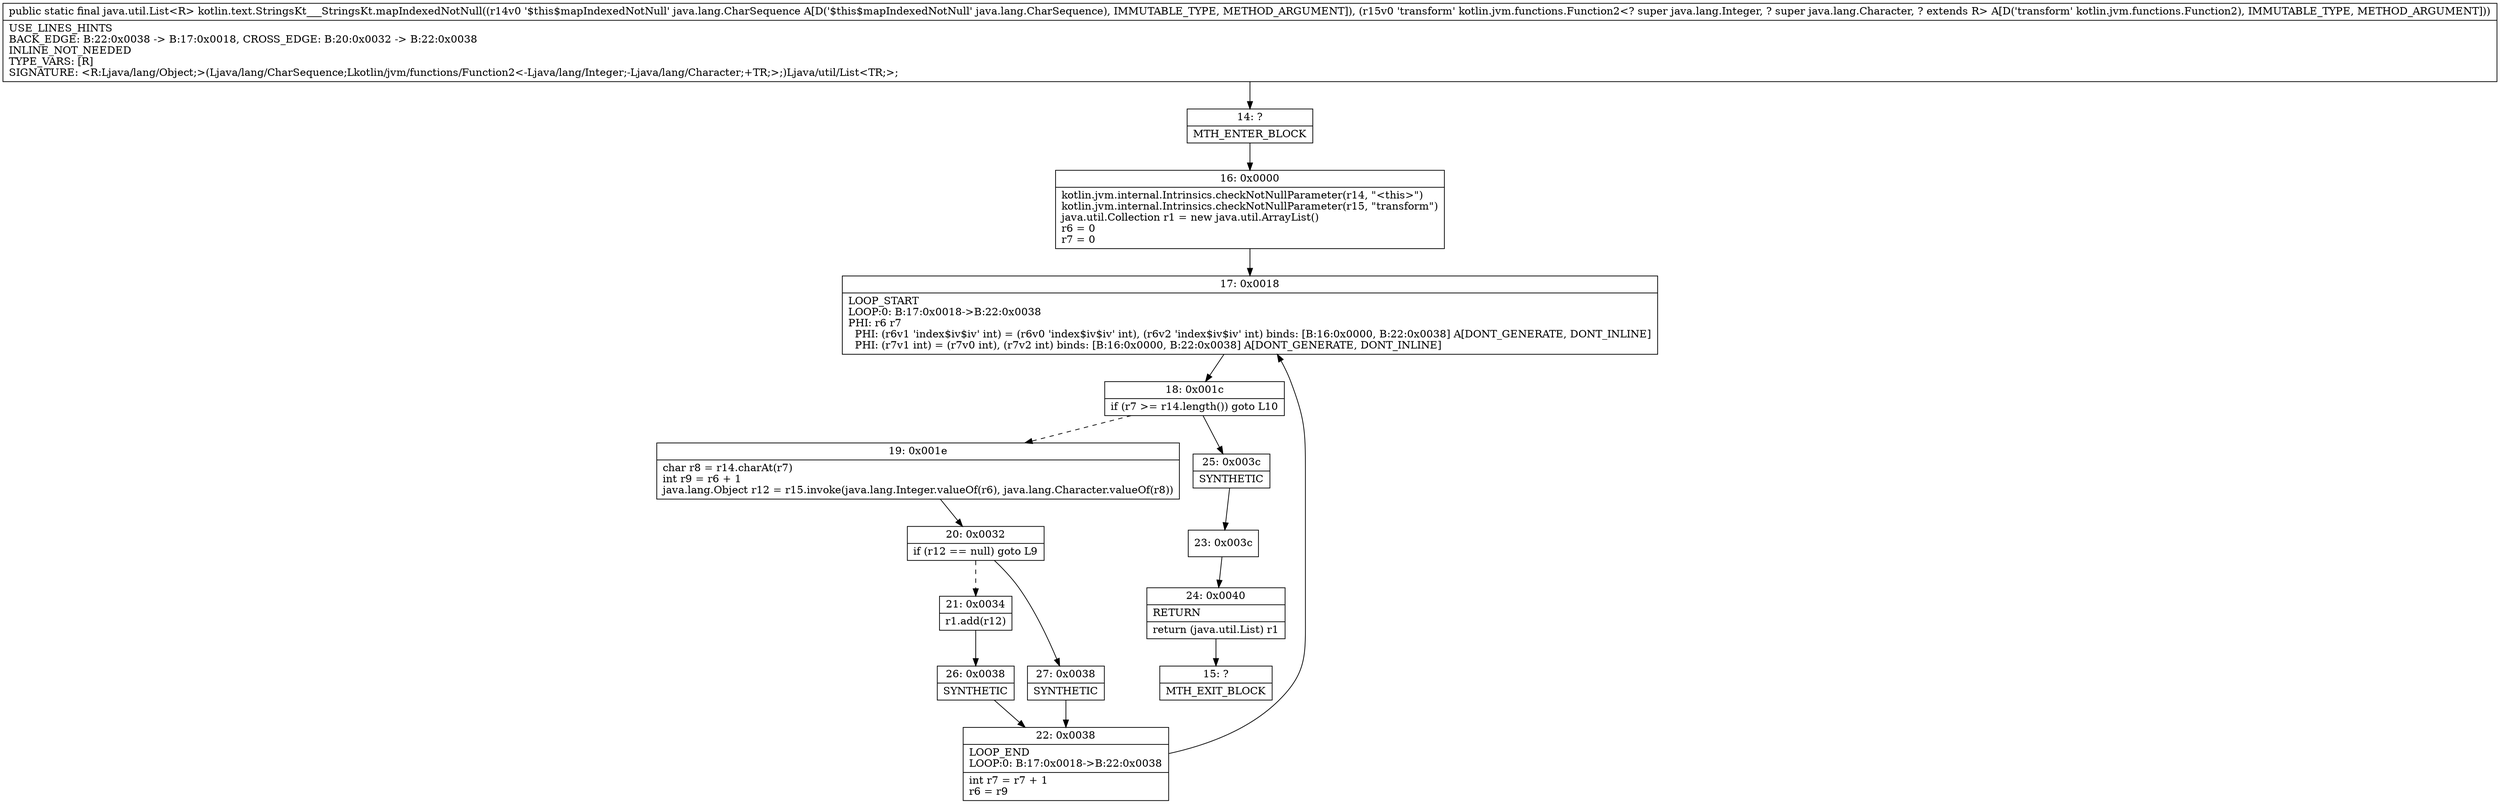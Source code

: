 digraph "CFG forkotlin.text.StringsKt___StringsKt.mapIndexedNotNull(Ljava\/lang\/CharSequence;Lkotlin\/jvm\/functions\/Function2;)Ljava\/util\/List;" {
Node_14 [shape=record,label="{14\:\ ?|MTH_ENTER_BLOCK\l}"];
Node_16 [shape=record,label="{16\:\ 0x0000|kotlin.jvm.internal.Intrinsics.checkNotNullParameter(r14, \"\<this\>\")\lkotlin.jvm.internal.Intrinsics.checkNotNullParameter(r15, \"transform\")\ljava.util.Collection r1 = new java.util.ArrayList()\lr6 = 0\lr7 = 0\l}"];
Node_17 [shape=record,label="{17\:\ 0x0018|LOOP_START\lLOOP:0: B:17:0x0018\-\>B:22:0x0038\lPHI: r6 r7 \l  PHI: (r6v1 'index$iv$iv' int) = (r6v0 'index$iv$iv' int), (r6v2 'index$iv$iv' int) binds: [B:16:0x0000, B:22:0x0038] A[DONT_GENERATE, DONT_INLINE]\l  PHI: (r7v1 int) = (r7v0 int), (r7v2 int) binds: [B:16:0x0000, B:22:0x0038] A[DONT_GENERATE, DONT_INLINE]\l}"];
Node_18 [shape=record,label="{18\:\ 0x001c|if (r7 \>= r14.length()) goto L10\l}"];
Node_19 [shape=record,label="{19\:\ 0x001e|char r8 = r14.charAt(r7)\lint r9 = r6 + 1\ljava.lang.Object r12 = r15.invoke(java.lang.Integer.valueOf(r6), java.lang.Character.valueOf(r8))\l}"];
Node_20 [shape=record,label="{20\:\ 0x0032|if (r12 == null) goto L9\l}"];
Node_21 [shape=record,label="{21\:\ 0x0034|r1.add(r12)\l}"];
Node_26 [shape=record,label="{26\:\ 0x0038|SYNTHETIC\l}"];
Node_22 [shape=record,label="{22\:\ 0x0038|LOOP_END\lLOOP:0: B:17:0x0018\-\>B:22:0x0038\l|int r7 = r7 + 1\lr6 = r9\l}"];
Node_27 [shape=record,label="{27\:\ 0x0038|SYNTHETIC\l}"];
Node_25 [shape=record,label="{25\:\ 0x003c|SYNTHETIC\l}"];
Node_23 [shape=record,label="{23\:\ 0x003c}"];
Node_24 [shape=record,label="{24\:\ 0x0040|RETURN\l|return (java.util.List) r1\l}"];
Node_15 [shape=record,label="{15\:\ ?|MTH_EXIT_BLOCK\l}"];
MethodNode[shape=record,label="{public static final java.util.List\<R\> kotlin.text.StringsKt___StringsKt.mapIndexedNotNull((r14v0 '$this$mapIndexedNotNull' java.lang.CharSequence A[D('$this$mapIndexedNotNull' java.lang.CharSequence), IMMUTABLE_TYPE, METHOD_ARGUMENT]), (r15v0 'transform' kotlin.jvm.functions.Function2\<? super java.lang.Integer, ? super java.lang.Character, ? extends R\> A[D('transform' kotlin.jvm.functions.Function2), IMMUTABLE_TYPE, METHOD_ARGUMENT]))  | USE_LINES_HINTS\lBACK_EDGE: B:22:0x0038 \-\> B:17:0x0018, CROSS_EDGE: B:20:0x0032 \-\> B:22:0x0038\lINLINE_NOT_NEEDED\lTYPE_VARS: [R]\lSIGNATURE: \<R:Ljava\/lang\/Object;\>(Ljava\/lang\/CharSequence;Lkotlin\/jvm\/functions\/Function2\<\-Ljava\/lang\/Integer;\-Ljava\/lang\/Character;+TR;\>;)Ljava\/util\/List\<TR;\>;\l}"];
MethodNode -> Node_14;Node_14 -> Node_16;
Node_16 -> Node_17;
Node_17 -> Node_18;
Node_18 -> Node_19[style=dashed];
Node_18 -> Node_25;
Node_19 -> Node_20;
Node_20 -> Node_21[style=dashed];
Node_20 -> Node_27;
Node_21 -> Node_26;
Node_26 -> Node_22;
Node_22 -> Node_17;
Node_27 -> Node_22;
Node_25 -> Node_23;
Node_23 -> Node_24;
Node_24 -> Node_15;
}

